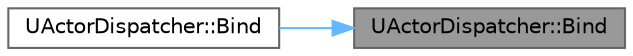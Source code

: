 digraph "UActorDispatcher::Bind"
{
 // INTERACTIVE_SVG=YES
 // LATEX_PDF_SIZE
  bgcolor="transparent";
  edge [fontname=Helvetica,fontsize=10,labelfontname=Helvetica,labelfontsize=10];
  node [fontname=Helvetica,fontsize=10,shape=box,height=0.2,width=0.4];
  rankdir="RL";
  Node1 [id="Node000001",label="UActorDispatcher::Bind",height=0.2,width=0.4,color="gray40", fillcolor="grey60", style="filled", fontcolor="black",tooltip="Bind a definition to a spawn function."];
  Node1 -> Node2 [id="edge1_Node000001_Node000002",dir="back",color="steelblue1",style="solid",tooltip=" "];
  Node2 [id="Node000002",label="UActorDispatcher::Bind",height=0.2,width=0.4,color="grey40", fillcolor="white", style="filled",URL="$d7/d90/classUActorDispatcher.html#ae8fafc943ff2c9da465f7aa21d0b2025",tooltip="Bind all the definitions of ActorFactory to its spawn function."];
}
